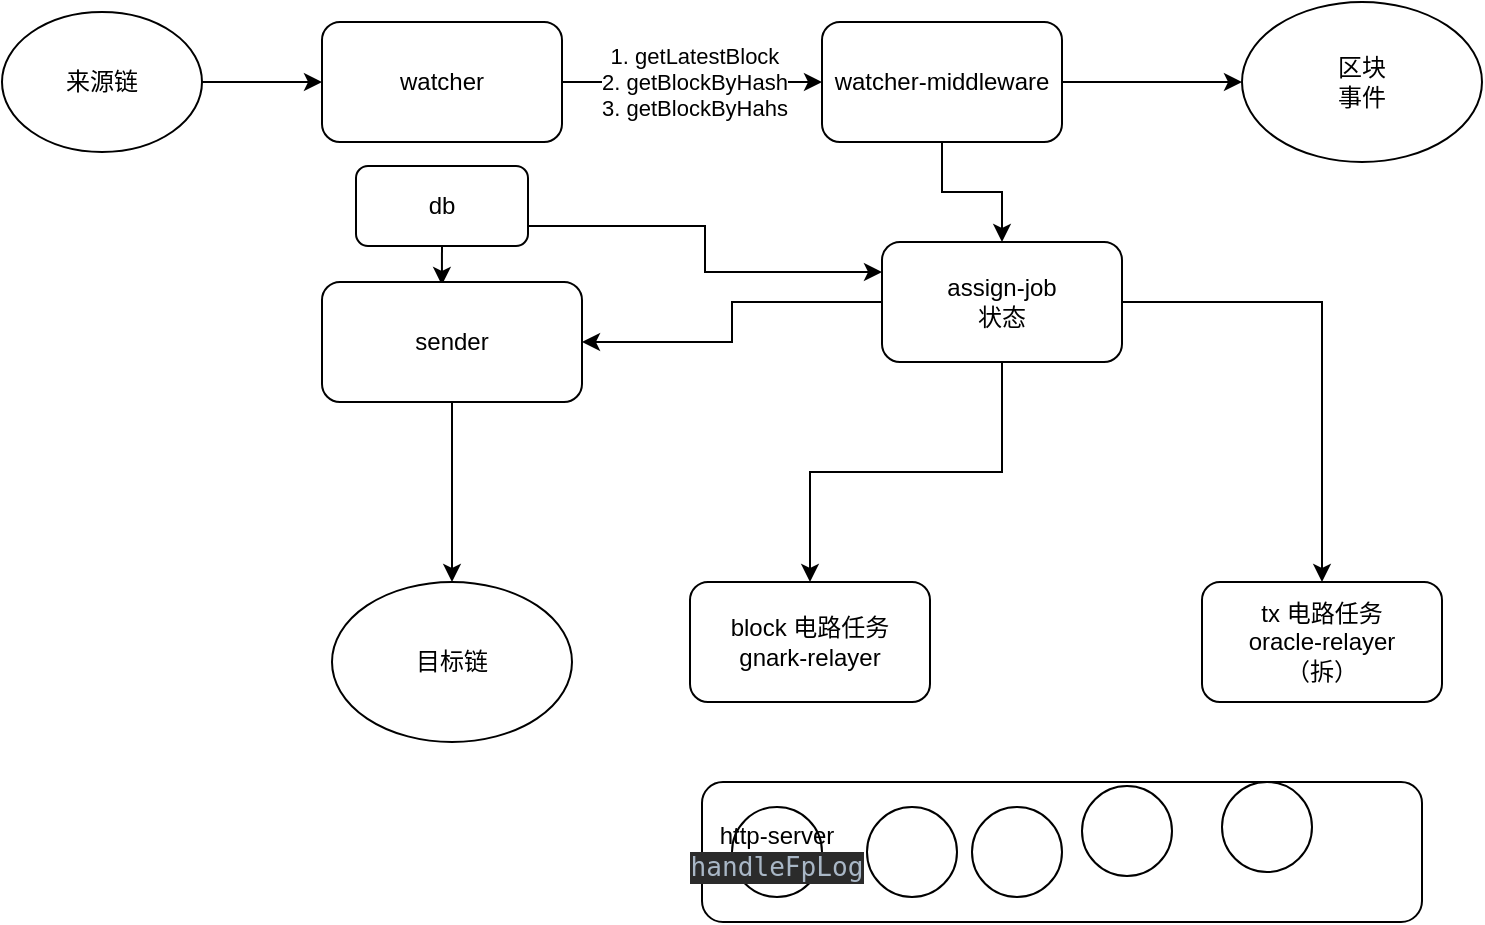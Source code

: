 <mxfile version="21.6.2" type="github">
  <diagram name="第 1 页" id="2FfmDNHcDN7cyOoLiR-4">
    <mxGraphModel dx="1736" dy="492" grid="1" gridSize="10" guides="1" tooltips="1" connect="1" arrows="1" fold="1" page="1" pageScale="1" pageWidth="827" pageHeight="1169" math="0" shadow="0">
      <root>
        <mxCell id="0" />
        <mxCell id="1" parent="0" />
        <mxCell id="phr9aaqnnp__kKiuMH5_-6" style="edgeStyle=orthogonalEdgeStyle;rounded=0;orthogonalLoop=1;jettySize=auto;html=1;" edge="1" parent="1" source="phr9aaqnnp__kKiuMH5_-1" target="phr9aaqnnp__kKiuMH5_-2">
          <mxGeometry relative="1" as="geometry" />
        </mxCell>
        <mxCell id="phr9aaqnnp__kKiuMH5_-7" value="1. getLatestBlock&lt;br&gt;2. getBlockByHash&lt;br&gt;3. getBlockByHahs" style="edgeLabel;html=1;align=center;verticalAlign=middle;resizable=0;points=[];" vertex="1" connectable="0" parent="phr9aaqnnp__kKiuMH5_-6">
          <mxGeometry x="0.011" relative="1" as="geometry">
            <mxPoint as="offset" />
          </mxGeometry>
        </mxCell>
        <mxCell id="phr9aaqnnp__kKiuMH5_-1" value="watcher" style="rounded=1;whiteSpace=wrap;html=1;" vertex="1" parent="1">
          <mxGeometry x="110" y="180" width="120" height="60" as="geometry" />
        </mxCell>
        <mxCell id="phr9aaqnnp__kKiuMH5_-11" style="edgeStyle=orthogonalEdgeStyle;rounded=0;orthogonalLoop=1;jettySize=auto;html=1;" edge="1" parent="1" source="phr9aaqnnp__kKiuMH5_-2" target="phr9aaqnnp__kKiuMH5_-3">
          <mxGeometry relative="1" as="geometry" />
        </mxCell>
        <mxCell id="phr9aaqnnp__kKiuMH5_-12" style="edgeStyle=orthogonalEdgeStyle;rounded=0;orthogonalLoop=1;jettySize=auto;html=1;" edge="1" parent="1" source="phr9aaqnnp__kKiuMH5_-2" target="phr9aaqnnp__kKiuMH5_-16">
          <mxGeometry relative="1" as="geometry">
            <mxPoint x="550.0" y="210.0" as="targetPoint" />
          </mxGeometry>
        </mxCell>
        <mxCell id="phr9aaqnnp__kKiuMH5_-2" value="watcher-middleware" style="rounded=1;whiteSpace=wrap;html=1;" vertex="1" parent="1">
          <mxGeometry x="360" y="180" width="120" height="60" as="geometry" />
        </mxCell>
        <mxCell id="phr9aaqnnp__kKiuMH5_-8" style="edgeStyle=orthogonalEdgeStyle;rounded=0;orthogonalLoop=1;jettySize=auto;html=1;" edge="1" parent="1" source="phr9aaqnnp__kKiuMH5_-3" target="phr9aaqnnp__kKiuMH5_-4">
          <mxGeometry relative="1" as="geometry" />
        </mxCell>
        <mxCell id="phr9aaqnnp__kKiuMH5_-10" style="edgeStyle=orthogonalEdgeStyle;rounded=0;orthogonalLoop=1;jettySize=auto;html=1;" edge="1" parent="1" source="phr9aaqnnp__kKiuMH5_-3" target="phr9aaqnnp__kKiuMH5_-5">
          <mxGeometry relative="1" as="geometry" />
        </mxCell>
        <mxCell id="phr9aaqnnp__kKiuMH5_-26" style="edgeStyle=orthogonalEdgeStyle;rounded=0;orthogonalLoop=1;jettySize=auto;html=1;entryX=1;entryY=0.5;entryDx=0;entryDy=0;" edge="1" parent="1" source="phr9aaqnnp__kKiuMH5_-3" target="phr9aaqnnp__kKiuMH5_-24">
          <mxGeometry relative="1" as="geometry" />
        </mxCell>
        <mxCell id="phr9aaqnnp__kKiuMH5_-3" value="assign-job&lt;br&gt;状态" style="rounded=1;whiteSpace=wrap;html=1;" vertex="1" parent="1">
          <mxGeometry x="390" y="290" width="120" height="60" as="geometry" />
        </mxCell>
        <mxCell id="phr9aaqnnp__kKiuMH5_-4" value="block 电路任务&lt;br&gt;gnark-relayer" style="rounded=1;whiteSpace=wrap;html=1;" vertex="1" parent="1">
          <mxGeometry x="294" y="460" width="120" height="60" as="geometry" />
        </mxCell>
        <mxCell id="phr9aaqnnp__kKiuMH5_-5" value="tx 电路任务&lt;br&gt;oracle-relayer&lt;br&gt;（拆）" style="rounded=1;whiteSpace=wrap;html=1;" vertex="1" parent="1">
          <mxGeometry x="550" y="460" width="120" height="60" as="geometry" />
        </mxCell>
        <mxCell id="phr9aaqnnp__kKiuMH5_-16" value="区块&lt;br&gt;事件" style="ellipse;whiteSpace=wrap;html=1;" vertex="1" parent="1">
          <mxGeometry x="570" y="170" width="120" height="80" as="geometry" />
        </mxCell>
        <mxCell id="phr9aaqnnp__kKiuMH5_-32" style="edgeStyle=orthogonalEdgeStyle;rounded=0;orthogonalLoop=1;jettySize=auto;html=1;exitX=0.5;exitY=1;exitDx=0;exitDy=0;entryX=0.461;entryY=0.025;entryDx=0;entryDy=0;entryPerimeter=0;" edge="1" parent="1" source="phr9aaqnnp__kKiuMH5_-17" target="phr9aaqnnp__kKiuMH5_-24">
          <mxGeometry relative="1" as="geometry" />
        </mxCell>
        <mxCell id="phr9aaqnnp__kKiuMH5_-33" style="edgeStyle=orthogonalEdgeStyle;rounded=0;orthogonalLoop=1;jettySize=auto;html=1;exitX=1;exitY=0.75;exitDx=0;exitDy=0;entryX=0;entryY=0.25;entryDx=0;entryDy=0;" edge="1" parent="1" source="phr9aaqnnp__kKiuMH5_-17" target="phr9aaqnnp__kKiuMH5_-3">
          <mxGeometry relative="1" as="geometry" />
        </mxCell>
        <mxCell id="phr9aaqnnp__kKiuMH5_-17" value="db" style="rounded=1;whiteSpace=wrap;html=1;" vertex="1" parent="1">
          <mxGeometry x="127" y="252" width="86" height="40" as="geometry" />
        </mxCell>
        <mxCell id="phr9aaqnnp__kKiuMH5_-18" value="" style="rounded=1;whiteSpace=wrap;html=1;" vertex="1" parent="1">
          <mxGeometry x="300" y="560" width="360" height="70" as="geometry" />
        </mxCell>
        <mxCell id="phr9aaqnnp__kKiuMH5_-19" value="http-server&lt;br&gt;&lt;div style=&quot;background-color: rgb(43, 43, 43); color: rgb(169, 183, 198); font-family: &amp;quot;JetBrains Mono&amp;quot;, monospace; font-size: 9.8pt;&quot;&gt;handleFpLog&lt;/div&gt;" style="ellipse;whiteSpace=wrap;html=1;aspect=fixed;" vertex="1" parent="1">
          <mxGeometry x="315" y="572.5" width="45" height="45" as="geometry" />
        </mxCell>
        <mxCell id="phr9aaqnnp__kKiuMH5_-20" value="" style="ellipse;whiteSpace=wrap;html=1;aspect=fixed;" vertex="1" parent="1">
          <mxGeometry x="382.5" y="572.5" width="45" height="45" as="geometry" />
        </mxCell>
        <mxCell id="phr9aaqnnp__kKiuMH5_-21" value="" style="ellipse;whiteSpace=wrap;html=1;aspect=fixed;" vertex="1" parent="1">
          <mxGeometry x="435" y="572.5" width="45" height="45" as="geometry" />
        </mxCell>
        <mxCell id="phr9aaqnnp__kKiuMH5_-22" value="" style="ellipse;whiteSpace=wrap;html=1;aspect=fixed;" vertex="1" parent="1">
          <mxGeometry x="490" y="562" width="45" height="45" as="geometry" />
        </mxCell>
        <mxCell id="phr9aaqnnp__kKiuMH5_-23" value="" style="ellipse;whiteSpace=wrap;html=1;aspect=fixed;" vertex="1" parent="1">
          <mxGeometry x="560" y="560" width="45" height="45" as="geometry" />
        </mxCell>
        <mxCell id="phr9aaqnnp__kKiuMH5_-27" style="edgeStyle=orthogonalEdgeStyle;rounded=0;orthogonalLoop=1;jettySize=auto;html=1;entryX=0.5;entryY=0;entryDx=0;entryDy=0;" edge="1" parent="1" source="phr9aaqnnp__kKiuMH5_-24" target="phr9aaqnnp__kKiuMH5_-28">
          <mxGeometry relative="1" as="geometry">
            <mxPoint x="175" y="450" as="targetPoint" />
          </mxGeometry>
        </mxCell>
        <mxCell id="phr9aaqnnp__kKiuMH5_-24" value="sender" style="rounded=1;whiteSpace=wrap;html=1;" vertex="1" parent="1">
          <mxGeometry x="110" y="310" width="130" height="60" as="geometry" />
        </mxCell>
        <mxCell id="phr9aaqnnp__kKiuMH5_-28" value="目标链" style="ellipse;whiteSpace=wrap;html=1;" vertex="1" parent="1">
          <mxGeometry x="115" y="460" width="120" height="80" as="geometry" />
        </mxCell>
        <mxCell id="phr9aaqnnp__kKiuMH5_-30" style="edgeStyle=orthogonalEdgeStyle;rounded=0;orthogonalLoop=1;jettySize=auto;html=1;" edge="1" parent="1" source="phr9aaqnnp__kKiuMH5_-29" target="phr9aaqnnp__kKiuMH5_-1">
          <mxGeometry relative="1" as="geometry" />
        </mxCell>
        <mxCell id="phr9aaqnnp__kKiuMH5_-29" value="来源链" style="ellipse;whiteSpace=wrap;html=1;" vertex="1" parent="1">
          <mxGeometry x="-50" y="175" width="100" height="70" as="geometry" />
        </mxCell>
      </root>
    </mxGraphModel>
  </diagram>
</mxfile>

